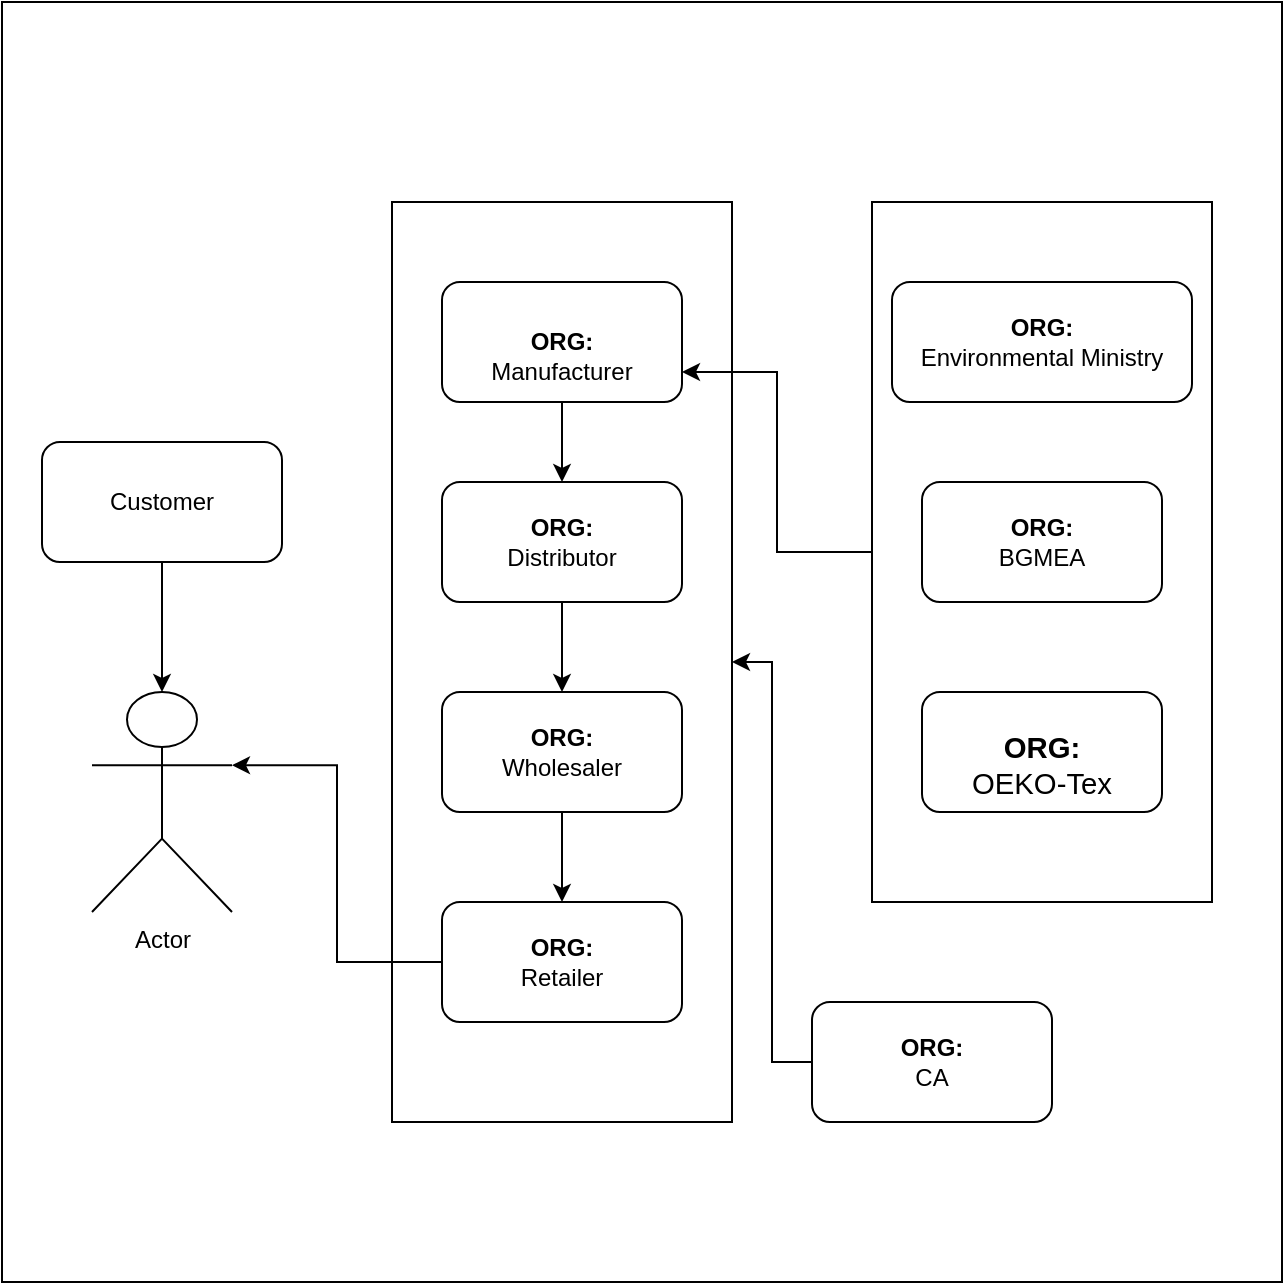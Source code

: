 <mxfile version="14.8.4" type="github">
  <diagram id="nyc8CcE3VBW-ksizGGCl" name="Page-1">
    <mxGraphModel dx="2595" dy="1340" grid="1" gridSize="10" guides="1" tooltips="1" connect="1" arrows="1" fold="1" page="1" pageScale="1" pageWidth="1169" pageHeight="827" math="0" shadow="0">
      <root>
        <mxCell id="0" />
        <mxCell id="1" parent="0" />
        <mxCell id="W-i-yvNPWZxT3VkV_J3g-30" value="" style="whiteSpace=wrap;html=1;aspect=fixed;" vertex="1" parent="1">
          <mxGeometry x="264" y="93" width="640" height="640" as="geometry" />
        </mxCell>
        <mxCell id="W-i-yvNPWZxT3VkV_J3g-11" value="" style="rounded=0;whiteSpace=wrap;html=1;" vertex="1" parent="1">
          <mxGeometry x="459" y="193" width="170" height="460" as="geometry" />
        </mxCell>
        <mxCell id="W-i-yvNPWZxT3VkV_J3g-1" value="Actor" style="shape=umlActor;verticalLabelPosition=bottom;verticalAlign=top;html=1;outlineConnect=0;" vertex="1" parent="1">
          <mxGeometry x="309" y="438" width="70" height="110" as="geometry" />
        </mxCell>
        <mxCell id="W-i-yvNPWZxT3VkV_J3g-13" style="edgeStyle=orthogonalEdgeStyle;rounded=0;orthogonalLoop=1;jettySize=auto;html=1;exitX=0.5;exitY=1;exitDx=0;exitDy=0;" edge="1" parent="1" source="W-i-yvNPWZxT3VkV_J3g-3" target="W-i-yvNPWZxT3VkV_J3g-1">
          <mxGeometry relative="1" as="geometry" />
        </mxCell>
        <mxCell id="W-i-yvNPWZxT3VkV_J3g-3" value="Customer" style="rounded=1;whiteSpace=wrap;html=1;" vertex="1" parent="1">
          <mxGeometry x="284" y="313" width="120" height="60" as="geometry" />
        </mxCell>
        <mxCell id="W-i-yvNPWZxT3VkV_J3g-16" style="edgeStyle=orthogonalEdgeStyle;rounded=0;orthogonalLoop=1;jettySize=auto;html=1;" edge="1" parent="1" source="W-i-yvNPWZxT3VkV_J3g-5" target="W-i-yvNPWZxT3VkV_J3g-7">
          <mxGeometry relative="1" as="geometry" />
        </mxCell>
        <mxCell id="W-i-yvNPWZxT3VkV_J3g-5" value="&lt;b&gt;ORG:&lt;/b&gt;&lt;div&gt;Distributor&lt;/div&gt;" style="rounded=1;whiteSpace=wrap;html=1;" vertex="1" parent="1">
          <mxGeometry x="484" y="333" width="120" height="60" as="geometry" />
        </mxCell>
        <mxCell id="W-i-yvNPWZxT3VkV_J3g-17" style="edgeStyle=orthogonalEdgeStyle;rounded=0;orthogonalLoop=1;jettySize=auto;html=1;entryX=0.5;entryY=0;entryDx=0;entryDy=0;" edge="1" parent="1" source="W-i-yvNPWZxT3VkV_J3g-7" target="W-i-yvNPWZxT3VkV_J3g-9">
          <mxGeometry relative="1" as="geometry" />
        </mxCell>
        <mxCell id="W-i-yvNPWZxT3VkV_J3g-7" value="&lt;b&gt;ORG:&lt;/b&gt;&lt;div&gt;Wholesaler&lt;/div&gt;" style="rounded=1;whiteSpace=wrap;html=1;" vertex="1" parent="1">
          <mxGeometry x="484" y="438" width="120" height="60" as="geometry" />
        </mxCell>
        <mxCell id="W-i-yvNPWZxT3VkV_J3g-29" style="edgeStyle=orthogonalEdgeStyle;rounded=0;orthogonalLoop=1;jettySize=auto;html=1;entryX=1;entryY=0.333;entryDx=0;entryDy=0;entryPerimeter=0;" edge="1" parent="1" source="W-i-yvNPWZxT3VkV_J3g-9" target="W-i-yvNPWZxT3VkV_J3g-1">
          <mxGeometry relative="1" as="geometry" />
        </mxCell>
        <mxCell id="W-i-yvNPWZxT3VkV_J3g-9" value="&lt;b&gt;ORG:&lt;/b&gt;&lt;div&gt;Retailer&lt;/div&gt;" style="rounded=1;whiteSpace=wrap;html=1;" vertex="1" parent="1">
          <mxGeometry x="484" y="543" width="120" height="60" as="geometry" />
        </mxCell>
        <mxCell id="W-i-yvNPWZxT3VkV_J3g-15" style="edgeStyle=orthogonalEdgeStyle;rounded=0;orthogonalLoop=1;jettySize=auto;html=1;entryX=0.5;entryY=0;entryDx=0;entryDy=0;" edge="1" parent="1" source="W-i-yvNPWZxT3VkV_J3g-10" target="W-i-yvNPWZxT3VkV_J3g-5">
          <mxGeometry relative="1" as="geometry" />
        </mxCell>
        <mxCell id="W-i-yvNPWZxT3VkV_J3g-10" value="&lt;br&gt;&lt;b&gt;ORG:&lt;/b&gt;&lt;br&gt;&lt;div&gt;Manufacturer&lt;/div&gt;" style="rounded=1;whiteSpace=wrap;html=1;" vertex="1" parent="1">
          <mxGeometry x="484" y="233" width="120" height="60" as="geometry" />
        </mxCell>
        <mxCell id="W-i-yvNPWZxT3VkV_J3g-19" style="edgeStyle=orthogonalEdgeStyle;rounded=0;orthogonalLoop=1;jettySize=auto;html=1;entryX=1;entryY=0.5;entryDx=0;entryDy=0;" edge="1" parent="1" source="W-i-yvNPWZxT3VkV_J3g-18" target="W-i-yvNPWZxT3VkV_J3g-11">
          <mxGeometry relative="1" as="geometry" />
        </mxCell>
        <mxCell id="W-i-yvNPWZxT3VkV_J3g-18" value="&lt;b&gt;ORG:&lt;/b&gt;&lt;div&gt;CA&lt;/div&gt;" style="rounded=1;whiteSpace=wrap;html=1;" vertex="1" parent="1">
          <mxGeometry x="669" y="593" width="120" height="60" as="geometry" />
        </mxCell>
        <mxCell id="W-i-yvNPWZxT3VkV_J3g-28" style="edgeStyle=orthogonalEdgeStyle;rounded=0;orthogonalLoop=1;jettySize=auto;html=1;entryX=1;entryY=0.75;entryDx=0;entryDy=0;" edge="1" parent="1" source="W-i-yvNPWZxT3VkV_J3g-23" target="W-i-yvNPWZxT3VkV_J3g-10">
          <mxGeometry relative="1" as="geometry" />
        </mxCell>
        <mxCell id="W-i-yvNPWZxT3VkV_J3g-23" value="" style="rounded=0;whiteSpace=wrap;html=1;" vertex="1" parent="1">
          <mxGeometry x="699" y="193" width="170" height="350" as="geometry" />
        </mxCell>
        <mxCell id="W-i-yvNPWZxT3VkV_J3g-24" value="&lt;b&gt;ORG:&lt;/b&gt;&lt;div&gt;BGMEA&lt;/div&gt;" style="rounded=1;whiteSpace=wrap;html=1;" vertex="1" parent="1">
          <mxGeometry x="724" y="333" width="120" height="60" as="geometry" />
        </mxCell>
        <mxCell id="W-i-yvNPWZxT3VkV_J3g-25" value="&lt;div&gt;&lt;br&gt;&lt;font style=&quot;font-size: 11px&quot;&gt;&lt;span style=&quot;font-size: 11pt ; font-family: &amp;#34;arial&amp;#34; ; color: rgb(0 , 0 , 0) ; background-color: transparent ; font-weight: 400 ; font-style: normal ; font-variant: normal ; text-decoration: none ; vertical-align: baseline&quot; id=&quot;docs-internal-guid-c25ce7b1-7fff-9b05-69a6-002211a3fff1&quot;&gt;&lt;b&gt;ORG:&lt;/b&gt;&lt;/span&gt;&lt;/font&gt;&lt;/div&gt;&lt;div&gt;&lt;font style=&quot;font-size: 11px&quot;&gt;&lt;span style=&quot;font-size: 11pt ; font-family: &amp;#34;arial&amp;#34; ; color: rgb(0 , 0 , 0) ; background-color: transparent ; font-weight: 400 ; font-style: normal ; font-variant: normal ; text-decoration: none ; vertical-align: baseline&quot; id=&quot;docs-internal-guid-c25ce7b1-7fff-9b05-69a6-002211a3fff1&quot;&gt;OEKO-Tex&lt;/span&gt;&lt;/font&gt;&lt;/div&gt;" style="rounded=1;whiteSpace=wrap;html=1;" vertex="1" parent="1">
          <mxGeometry x="724" y="438" width="120" height="60" as="geometry" />
        </mxCell>
        <mxCell id="W-i-yvNPWZxT3VkV_J3g-27" value="&lt;b&gt;ORG:&lt;/b&gt;&lt;div&gt;Environmental Ministry&lt;/div&gt;" style="rounded=1;whiteSpace=wrap;html=1;" vertex="1" parent="1">
          <mxGeometry x="709" y="233" width="150" height="60" as="geometry" />
        </mxCell>
      </root>
    </mxGraphModel>
  </diagram>
</mxfile>
